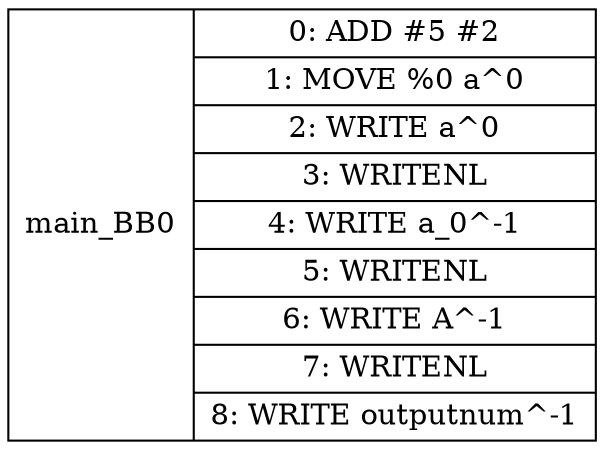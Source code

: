 diGraph G { 
main_BB0 [shape=record, label="<b>main_BB0| {0: ADD #5 #2|1: MOVE %0 a^0|2: WRITE a^0|3: WRITENL |4: WRITE a_0^-1|5: WRITENL |6: WRITE A^-1|7: WRITENL |8: WRITE outputnum^-1}"];



}